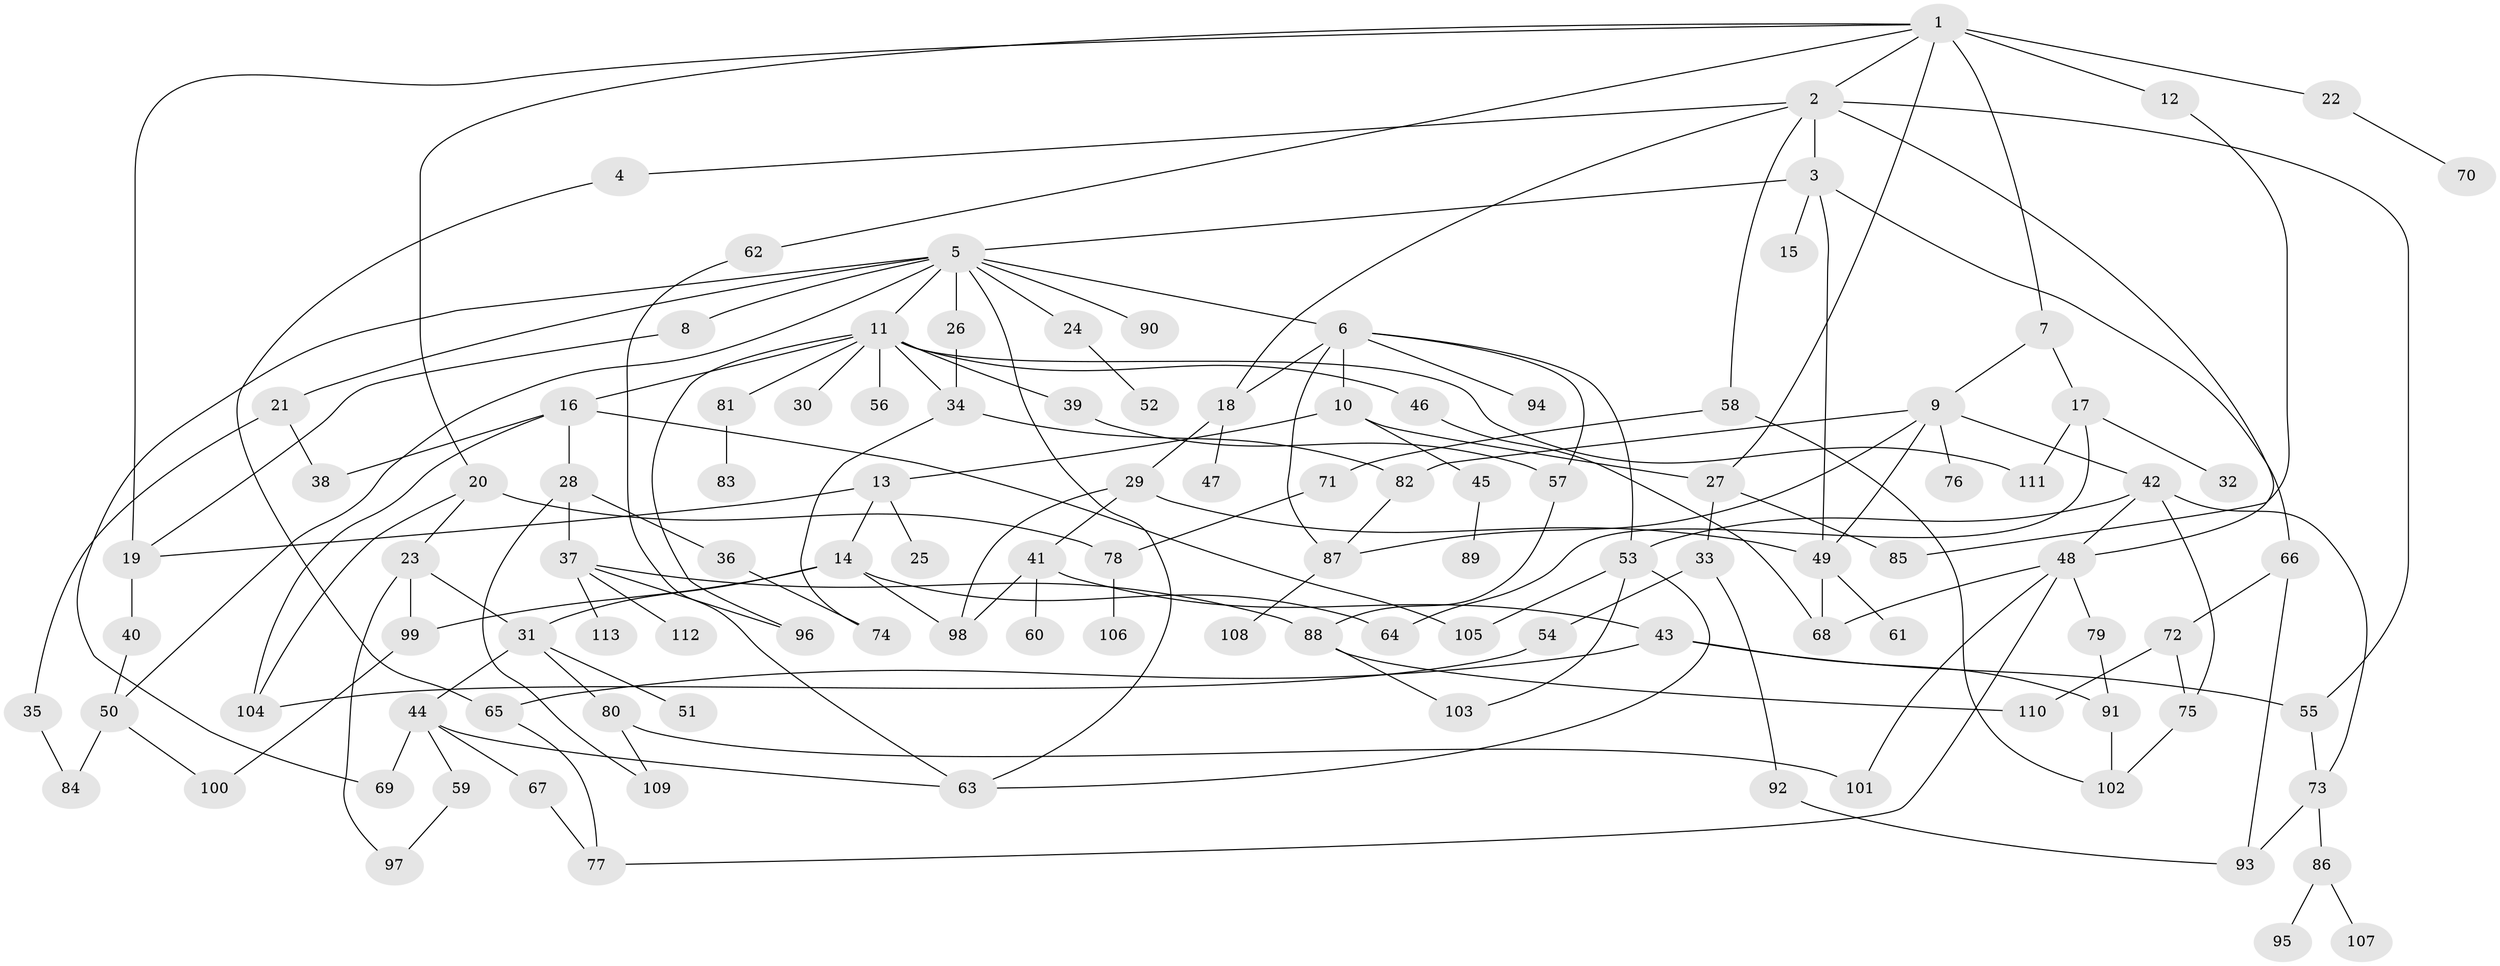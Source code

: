// Generated by graph-tools (version 1.1) at 2025/10/02/27/25 16:10:55]
// undirected, 113 vertices, 165 edges
graph export_dot {
graph [start="1"]
  node [color=gray90,style=filled];
  1;
  2;
  3;
  4;
  5;
  6;
  7;
  8;
  9;
  10;
  11;
  12;
  13;
  14;
  15;
  16;
  17;
  18;
  19;
  20;
  21;
  22;
  23;
  24;
  25;
  26;
  27;
  28;
  29;
  30;
  31;
  32;
  33;
  34;
  35;
  36;
  37;
  38;
  39;
  40;
  41;
  42;
  43;
  44;
  45;
  46;
  47;
  48;
  49;
  50;
  51;
  52;
  53;
  54;
  55;
  56;
  57;
  58;
  59;
  60;
  61;
  62;
  63;
  64;
  65;
  66;
  67;
  68;
  69;
  70;
  71;
  72;
  73;
  74;
  75;
  76;
  77;
  78;
  79;
  80;
  81;
  82;
  83;
  84;
  85;
  86;
  87;
  88;
  89;
  90;
  91;
  92;
  93;
  94;
  95;
  96;
  97;
  98;
  99;
  100;
  101;
  102;
  103;
  104;
  105;
  106;
  107;
  108;
  109;
  110;
  111;
  112;
  113;
  1 -- 2;
  1 -- 7;
  1 -- 12;
  1 -- 20;
  1 -- 22;
  1 -- 27;
  1 -- 62;
  1 -- 19;
  2 -- 3;
  2 -- 4;
  2 -- 48;
  2 -- 58;
  2 -- 18;
  2 -- 55;
  3 -- 5;
  3 -- 15;
  3 -- 66;
  3 -- 49;
  4 -- 65;
  5 -- 6;
  5 -- 8;
  5 -- 11;
  5 -- 21;
  5 -- 24;
  5 -- 26;
  5 -- 63;
  5 -- 69;
  5 -- 90;
  5 -- 50;
  6 -- 10;
  6 -- 18;
  6 -- 57;
  6 -- 94;
  6 -- 53;
  6 -- 87;
  7 -- 9;
  7 -- 17;
  8 -- 19;
  9 -- 42;
  9 -- 49;
  9 -- 76;
  9 -- 82;
  9 -- 87;
  10 -- 13;
  10 -- 45;
  10 -- 27;
  11 -- 16;
  11 -- 30;
  11 -- 39;
  11 -- 46;
  11 -- 56;
  11 -- 81;
  11 -- 96;
  11 -- 111;
  11 -- 34;
  12 -- 85;
  13 -- 14;
  13 -- 25;
  13 -- 19;
  14 -- 64;
  14 -- 98;
  14 -- 99;
  14 -- 31;
  16 -- 28;
  16 -- 104;
  16 -- 105;
  16 -- 38;
  17 -- 32;
  17 -- 111;
  17 -- 64;
  18 -- 29;
  18 -- 47;
  19 -- 40;
  20 -- 23;
  20 -- 104;
  20 -- 78;
  21 -- 35;
  21 -- 38;
  22 -- 70;
  23 -- 31;
  23 -- 97;
  23 -- 99;
  24 -- 52;
  26 -- 34;
  27 -- 33;
  27 -- 85;
  28 -- 36;
  28 -- 37;
  28 -- 109;
  29 -- 41;
  29 -- 49;
  29 -- 98;
  31 -- 44;
  31 -- 51;
  31 -- 80;
  33 -- 54;
  33 -- 92;
  34 -- 74;
  34 -- 82;
  35 -- 84;
  36 -- 74;
  37 -- 96;
  37 -- 112;
  37 -- 113;
  37 -- 88;
  39 -- 57;
  40 -- 50;
  41 -- 43;
  41 -- 60;
  41 -- 98;
  42 -- 53;
  42 -- 73;
  42 -- 75;
  42 -- 48;
  43 -- 55;
  43 -- 65;
  43 -- 91;
  44 -- 59;
  44 -- 67;
  44 -- 63;
  44 -- 69;
  45 -- 89;
  46 -- 68;
  48 -- 68;
  48 -- 79;
  48 -- 77;
  48 -- 101;
  49 -- 61;
  49 -- 68;
  50 -- 100;
  50 -- 84;
  53 -- 103;
  53 -- 105;
  53 -- 63;
  54 -- 104;
  55 -- 73;
  57 -- 88;
  58 -- 71;
  58 -- 102;
  59 -- 97;
  62 -- 63;
  65 -- 77;
  66 -- 72;
  66 -- 93;
  67 -- 77;
  71 -- 78;
  72 -- 75;
  72 -- 110;
  73 -- 86;
  73 -- 93;
  75 -- 102;
  78 -- 106;
  79 -- 91;
  80 -- 101;
  80 -- 109;
  81 -- 83;
  82 -- 87;
  86 -- 95;
  86 -- 107;
  87 -- 108;
  88 -- 110;
  88 -- 103;
  91 -- 102;
  92 -- 93;
  99 -- 100;
}

